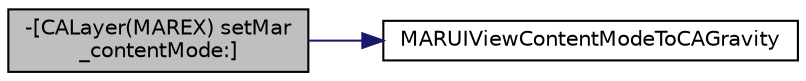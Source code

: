 digraph "-[CALayer(MAREX) setMar_contentMode:]"
{
  edge [fontname="Helvetica",fontsize="10",labelfontname="Helvetica",labelfontsize="10"];
  node [fontname="Helvetica",fontsize="10",shape=record];
  rankdir="LR";
  Node22 [label="-[CALayer(MAREX) setMar\l_contentMode:]",height=0.2,width=0.4,color="black", fillcolor="grey75", style="filled", fontcolor="black"];
  Node22 -> Node23 [color="midnightblue",fontsize="10",style="solid",fontname="Helvetica"];
  Node23 [label="MARUIViewContentModeToCAGravity",height=0.2,width=0.4,color="black", fillcolor="white", style="filled",URL="$_m_a_r_c_g_utilities_8h.html#a72d0c2a1c8954ae7766f42cc34074a63",tooltip="Convert UIViewContentMode to CALayer&#39;s gravity string. "];
}
